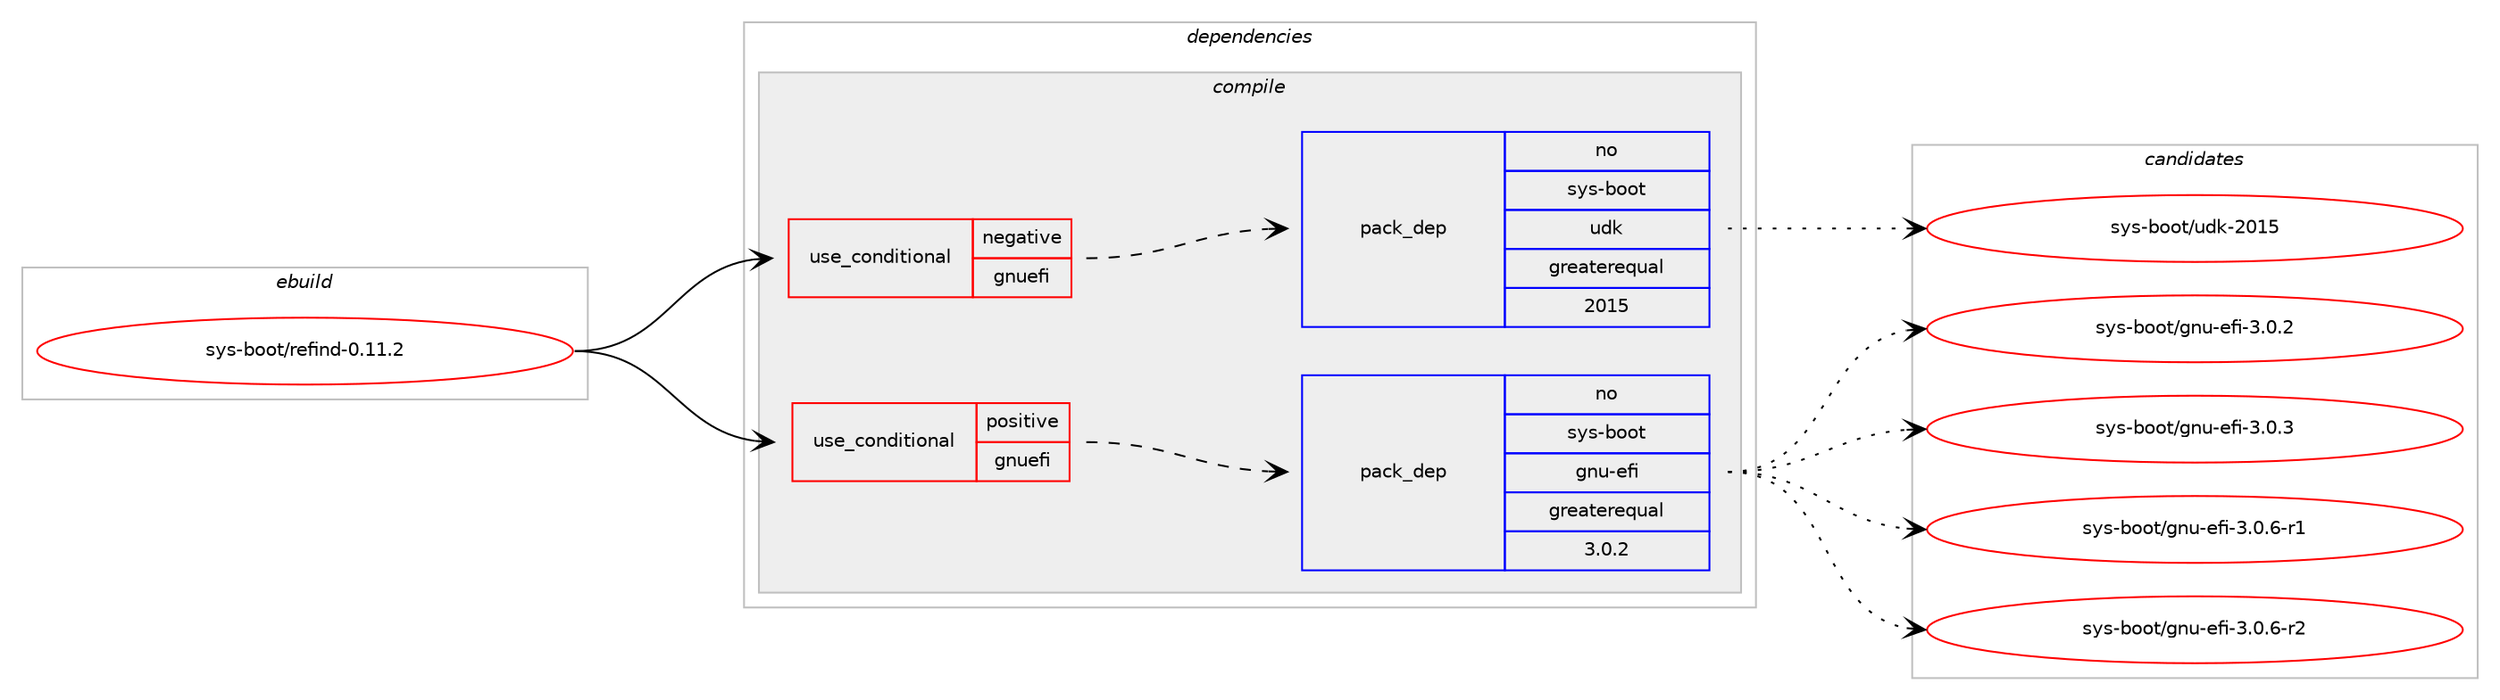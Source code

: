 digraph prolog {

# *************
# Graph options
# *************

newrank=true;
concentrate=true;
compound=true;
graph [rankdir=LR,fontname=Helvetica,fontsize=10,ranksep=1.5];#, ranksep=2.5, nodesep=0.2];
edge  [arrowhead=vee];
node  [fontname=Helvetica,fontsize=10];

# **********
# The ebuild
# **********

subgraph cluster_leftcol {
color=gray;
rank=same;
label=<<i>ebuild</i>>;
id [label="sys-boot/refind-0.11.2", color=red, width=4, href="../sys-boot/refind-0.11.2.svg"];
}

# ****************
# The dependencies
# ****************

subgraph cluster_midcol {
color=gray;
label=<<i>dependencies</i>>;
subgraph cluster_compile {
fillcolor="#eeeeee";
style=filled;
label=<<i>compile</i>>;
subgraph cond465 {
dependency6970 [label=<<TABLE BORDER="0" CELLBORDER="1" CELLSPACING="0" CELLPADDING="4"><TR><TD ROWSPAN="3" CELLPADDING="10">use_conditional</TD></TR><TR><TD>negative</TD></TR><TR><TD>gnuefi</TD></TR></TABLE>>, shape=none, color=red];
subgraph pack6464 {
dependency6971 [label=<<TABLE BORDER="0" CELLBORDER="1" CELLSPACING="0" CELLPADDING="4" WIDTH="220"><TR><TD ROWSPAN="6" CELLPADDING="30">pack_dep</TD></TR><TR><TD WIDTH="110">no</TD></TR><TR><TD>sys-boot</TD></TR><TR><TD>udk</TD></TR><TR><TD>greaterequal</TD></TR><TR><TD>2015</TD></TR></TABLE>>, shape=none, color=blue];
}
dependency6970:e -> dependency6971:w [weight=20,style="dashed",arrowhead="vee"];
}
id:e -> dependency6970:w [weight=20,style="solid",arrowhead="vee"];
subgraph cond466 {
dependency6972 [label=<<TABLE BORDER="0" CELLBORDER="1" CELLSPACING="0" CELLPADDING="4"><TR><TD ROWSPAN="3" CELLPADDING="10">use_conditional</TD></TR><TR><TD>positive</TD></TR><TR><TD>gnuefi</TD></TR></TABLE>>, shape=none, color=red];
subgraph pack6465 {
dependency6973 [label=<<TABLE BORDER="0" CELLBORDER="1" CELLSPACING="0" CELLPADDING="4" WIDTH="220"><TR><TD ROWSPAN="6" CELLPADDING="30">pack_dep</TD></TR><TR><TD WIDTH="110">no</TD></TR><TR><TD>sys-boot</TD></TR><TR><TD>gnu-efi</TD></TR><TR><TD>greaterequal</TD></TR><TR><TD>3.0.2</TD></TR></TABLE>>, shape=none, color=blue];
}
dependency6972:e -> dependency6973:w [weight=20,style="dashed",arrowhead="vee"];
}
id:e -> dependency6972:w [weight=20,style="solid",arrowhead="vee"];
}
subgraph cluster_compileandrun {
fillcolor="#eeeeee";
style=filled;
label=<<i>compile and run</i>>;
}
subgraph cluster_run {
fillcolor="#eeeeee";
style=filled;
label=<<i>run</i>>;
}
}

# **************
# The candidates
# **************

subgraph cluster_choices {
rank=same;
color=gray;
label=<<i>candidates</i>>;

subgraph choice6464 {
color=black;
nodesep=1;
choice1151211154598111111116471171001074550484953 [label="sys-boot/udk-2015", color=red, width=4,href="../sys-boot/udk-2015.svg"];
dependency6971:e -> choice1151211154598111111116471171001074550484953:w [style=dotted,weight="100"];
}
subgraph choice6465 {
color=black;
nodesep=1;
choice11512111545981111111164710311011745101102105455146484650 [label="sys-boot/gnu-efi-3.0.2", color=red, width=4,href="../sys-boot/gnu-efi-3.0.2.svg"];
choice11512111545981111111164710311011745101102105455146484651 [label="sys-boot/gnu-efi-3.0.3", color=red, width=4,href="../sys-boot/gnu-efi-3.0.3.svg"];
choice115121115459811111111647103110117451011021054551464846544511449 [label="sys-boot/gnu-efi-3.0.6-r1", color=red, width=4,href="../sys-boot/gnu-efi-3.0.6-r1.svg"];
choice115121115459811111111647103110117451011021054551464846544511450 [label="sys-boot/gnu-efi-3.0.6-r2", color=red, width=4,href="../sys-boot/gnu-efi-3.0.6-r2.svg"];
dependency6973:e -> choice11512111545981111111164710311011745101102105455146484650:w [style=dotted,weight="100"];
dependency6973:e -> choice11512111545981111111164710311011745101102105455146484651:w [style=dotted,weight="100"];
dependency6973:e -> choice115121115459811111111647103110117451011021054551464846544511449:w [style=dotted,weight="100"];
dependency6973:e -> choice115121115459811111111647103110117451011021054551464846544511450:w [style=dotted,weight="100"];
}
}

}

